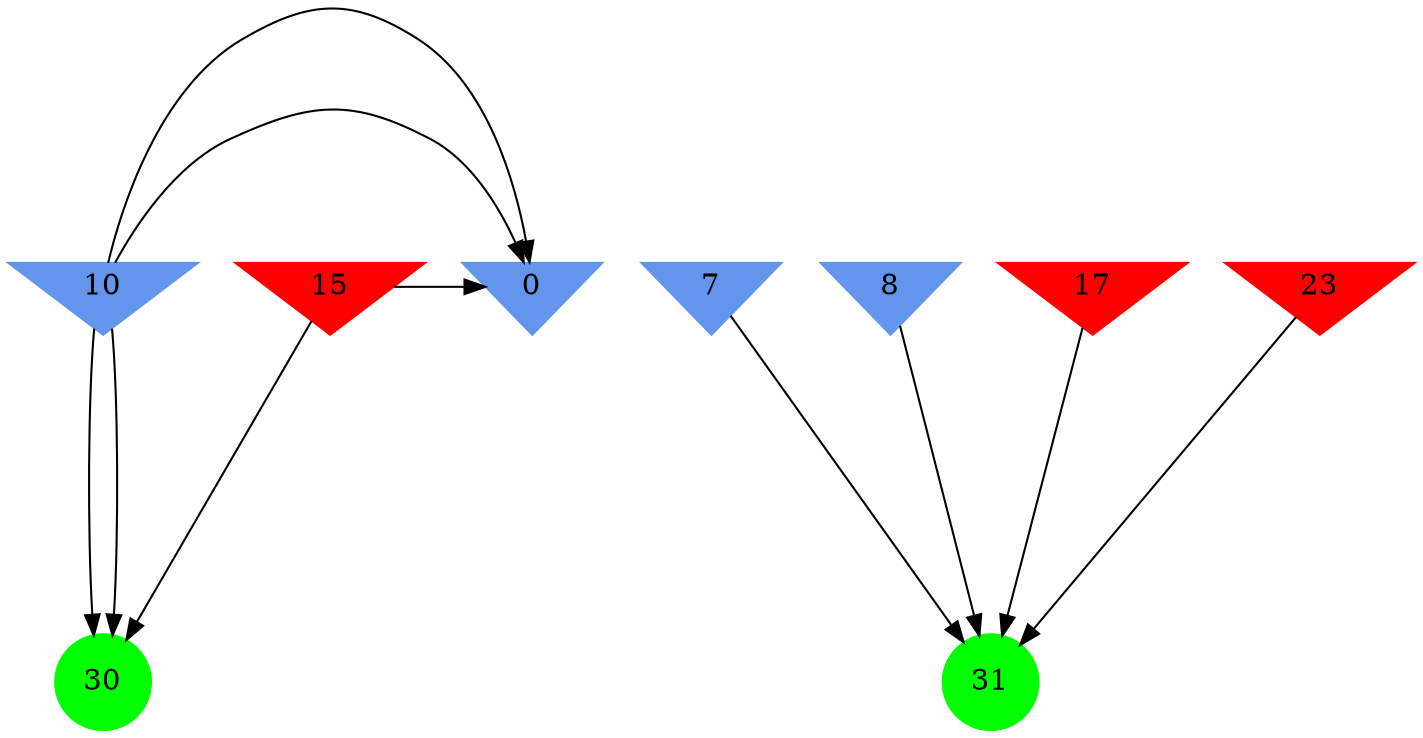 digraph brain {
	ranksep=2.0;
	0 [shape=invtriangle,style=filled,color=cornflowerblue];
	7 [shape=invtriangle,style=filled,color=cornflowerblue];
	8 [shape=invtriangle,style=filled,color=cornflowerblue];
	10 [shape=invtriangle,style=filled,color=cornflowerblue];
	15 [shape=invtriangle,style=filled,color=red];
	17 [shape=invtriangle,style=filled,color=red];
	23 [shape=invtriangle,style=filled,color=red];
	30 [shape=circle,style=filled,color=green];
	31 [shape=circle,style=filled,color=green];
	10	->	30;
	10	->	0;
	15	->	30;
	15	->	0;
	10	->	30;
	10	->	0;
	23	->	31;
	8	->	31;
	7	->	31;
	17	->	31;
	{ rank=same; 0; 7; 8; 10; 15; 17; 23; }
	{ rank=same; }
	{ rank=same; 30; 31; }
}
